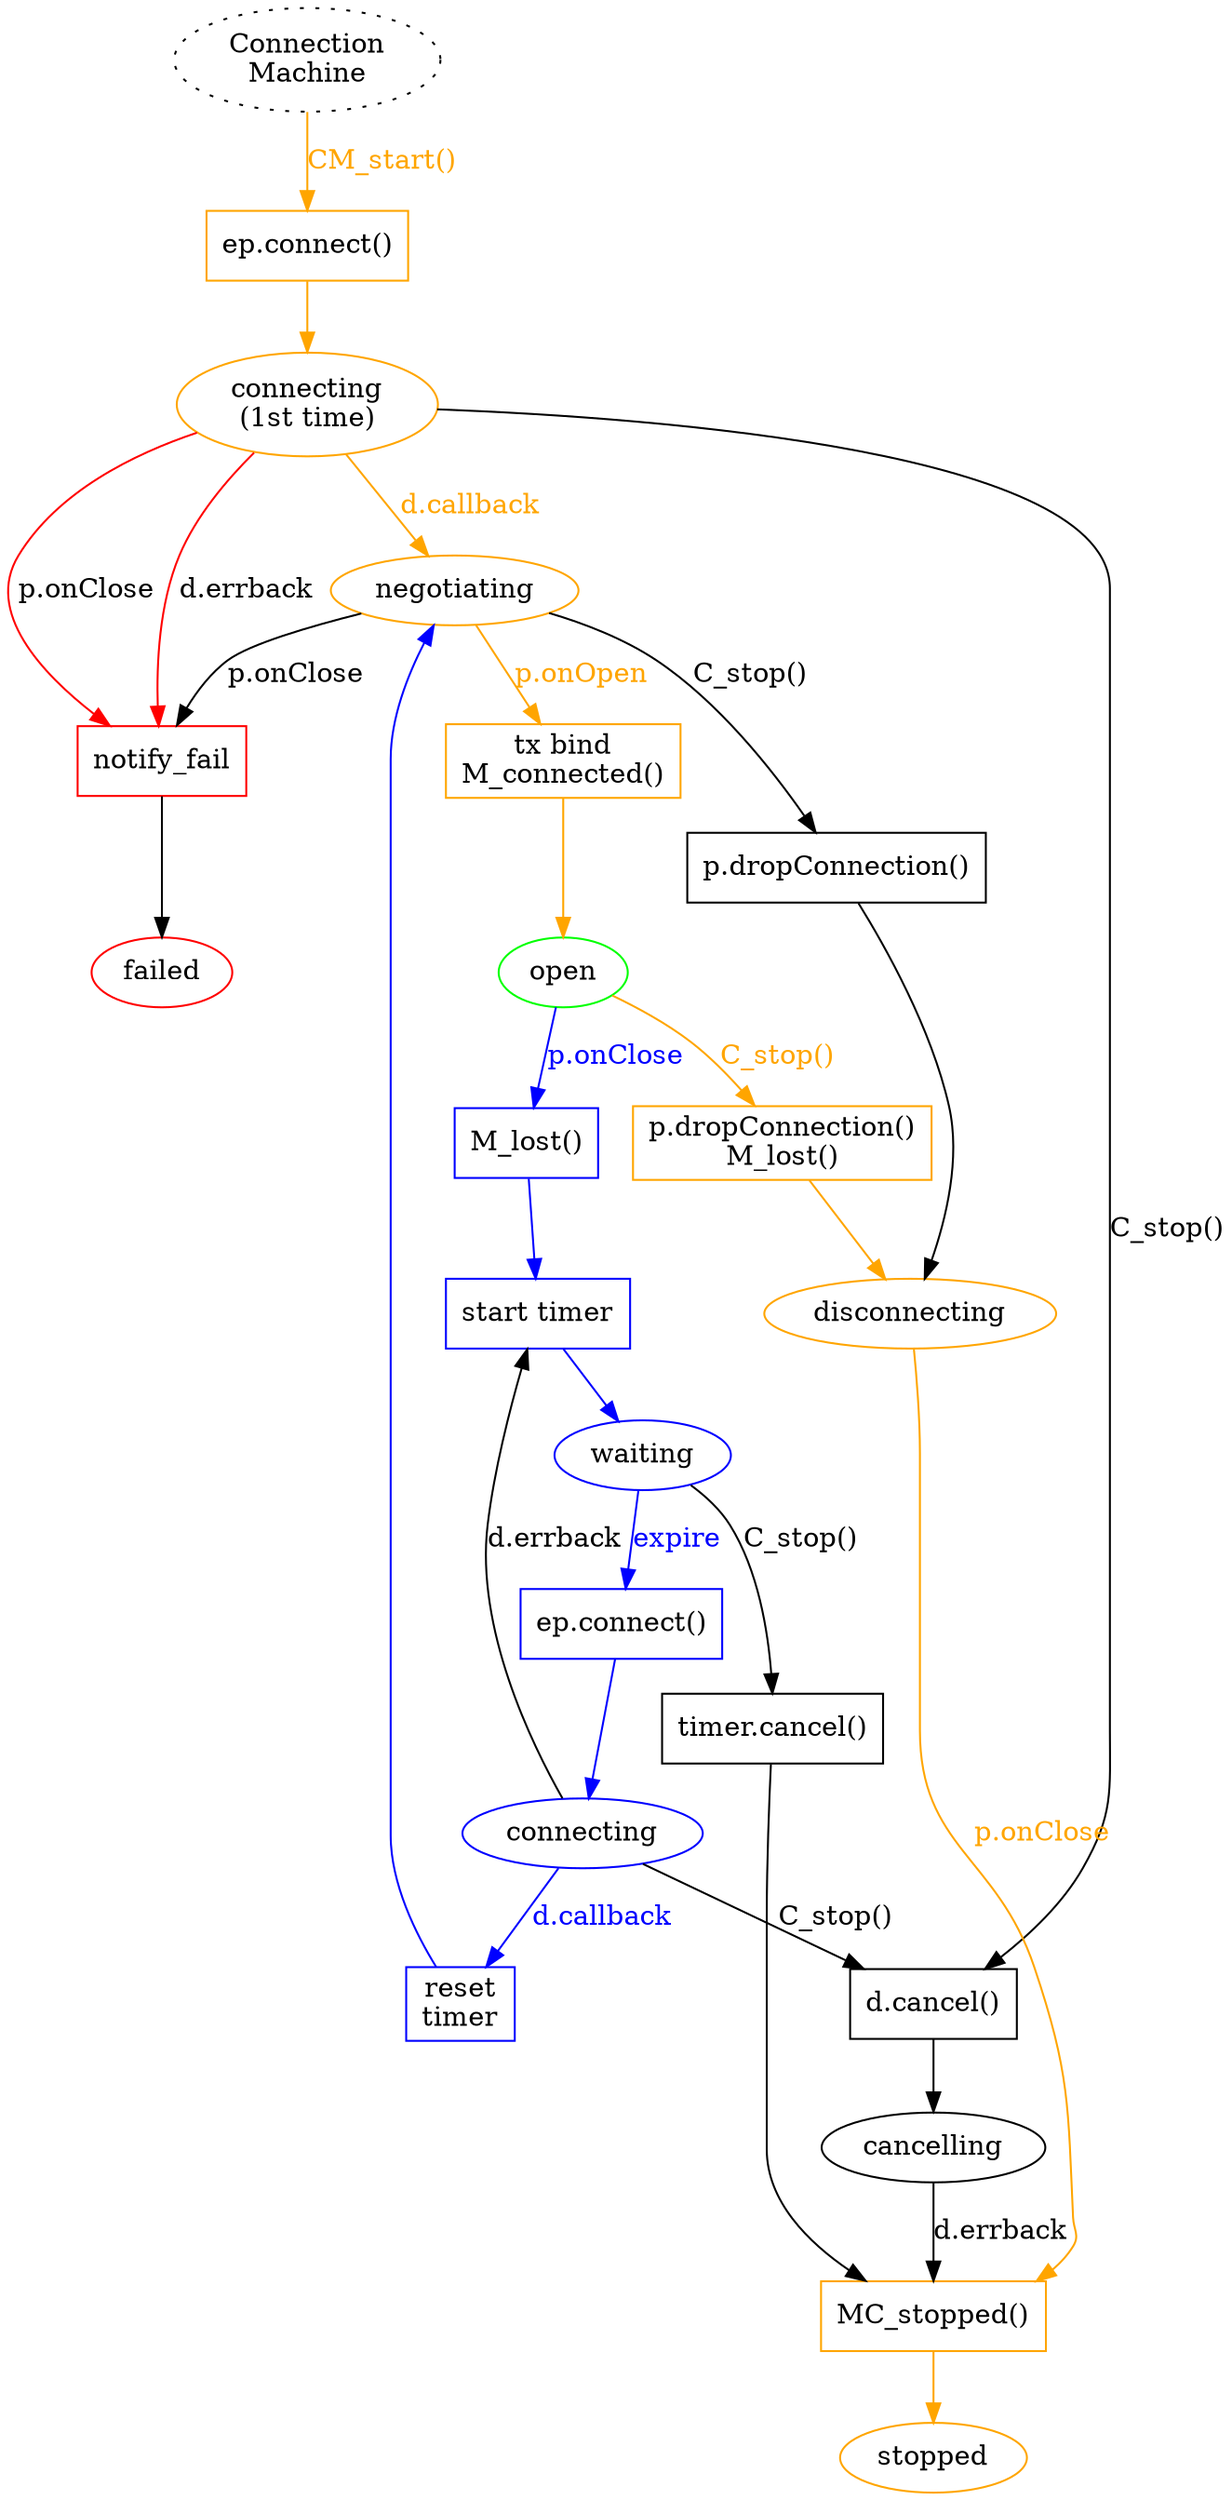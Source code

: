 digraph {


        /* ConnectionMachine */
        C_start [label="Connection\nMachine" style="dotted"]
        C_start -> C_Pc1 [label="CM_start()" color="orange" fontcolor="orange"]
        C_Pc1 [shape="box" label="ep.connect()" color="orange"]
        C_Pc1 -> C_Sc1 [color="orange"]
        C_Sc1 [label="connecting\n(1st time)" color="orange"]
        C_Sc1 -> C_S_negotiating [label="d.callback" color="orange" fontcolor="orange"]
        C_Sc1 -> C_P_failed [label="d.errback" color="red"]
        C_Sc1 -> C_P_failed [label="p.onClose" color="red"]
        C_Sc1 -> C_P_cancel [label="C_stop()"]
        C_P_cancel [shape="box" label="d.cancel()"]
        C_P_cancel -> C_S_cancelling
        C_S_cancelling [label="cancelling"]
        C_S_cancelling -> C_P_stopped [label="d.errback"]

        C_S_negotiating [label="negotiating" color="orange"]
        C_S_negotiating -> C_P_failed [label="p.onClose"]
        C_S_negotiating -> C_P_connected [label="p.onOpen" color="orange" fontcolor="orange"]
        C_S_negotiating -> C_P_drop2 [label="C_stop()"]
        C_P_drop2 [shape="box" label="p.dropConnection()"]
        C_P_drop2 -> C_S_disconnecting
        C_P_connected [shape="box" label="tx bind\nM_connected()" color="orange"]
        C_P_connected -> C_S_open [color="orange"]

        C_S_open [label="open" color="green"]
        C_S_open -> C_P_lost [label="p.onClose" color="blue" fontcolor="blue"]
        C_S_open -> C_P_drop [label="C_stop()" color="orange" fontcolor="orange"]
        C_P_drop [shape="box" label="p.dropConnection()\nM_lost()" color="orange"]
        C_P_drop -> C_S_disconnecting [color="orange"]
        C_S_disconnecting [label="disconnecting" color="orange"]
        C_S_disconnecting -> C_P_stopped [label="p.onClose" color="orange" fontcolor="orange"]

        C_P_lost [shape="box" label="M_lost()" color="blue"]
        C_P_lost -> C_P_wait [color="blue"]
        C_P_wait [shape="box" label="start timer" color="blue"]
        C_P_wait -> C_S_waiting [color="blue"]
        C_S_waiting [label="waiting" color="blue"]
        C_S_waiting -> C_Pc2 [label="expire" color="blue" fontcolor="blue"]
        C_S_waiting -> C_P_stop_timer [label="C_stop()"]
        C_P_stop_timer [shape="box" label="timer.cancel()"]
        C_P_stop_timer -> C_P_stopped
        C_Pc2 [shape="box" label="ep.connect()" color="blue"]
        C_Pc2 -> C_Sc2 [color="blue"]
        C_Sc2 [label="connecting" color="blue"]
        C_Sc2 -> C_P_reset [label="d.callback" color="blue" fontcolor="blue"]
        C_P_reset [shape="box" label="reset\ntimer" color="blue"]
        C_P_reset -> C_S_negotiating [color="blue"]
        C_Sc2 -> C_P_wait [label="d.errback"]
        C_Sc2 -> C_P_cancel [label="C_stop()"]

        C_P_stopped [shape="box" label="MC_stopped()" color="orange"]
        C_P_stopped -> C_S_stopped [color="orange"]
        C_S_stopped [label="stopped" color="orange"]

        C_P_failed [shape="box" label="notify_fail" color="red"]
        C_P_failed -> C_S_failed
        C_S_failed [label="failed" color="red"]
}
